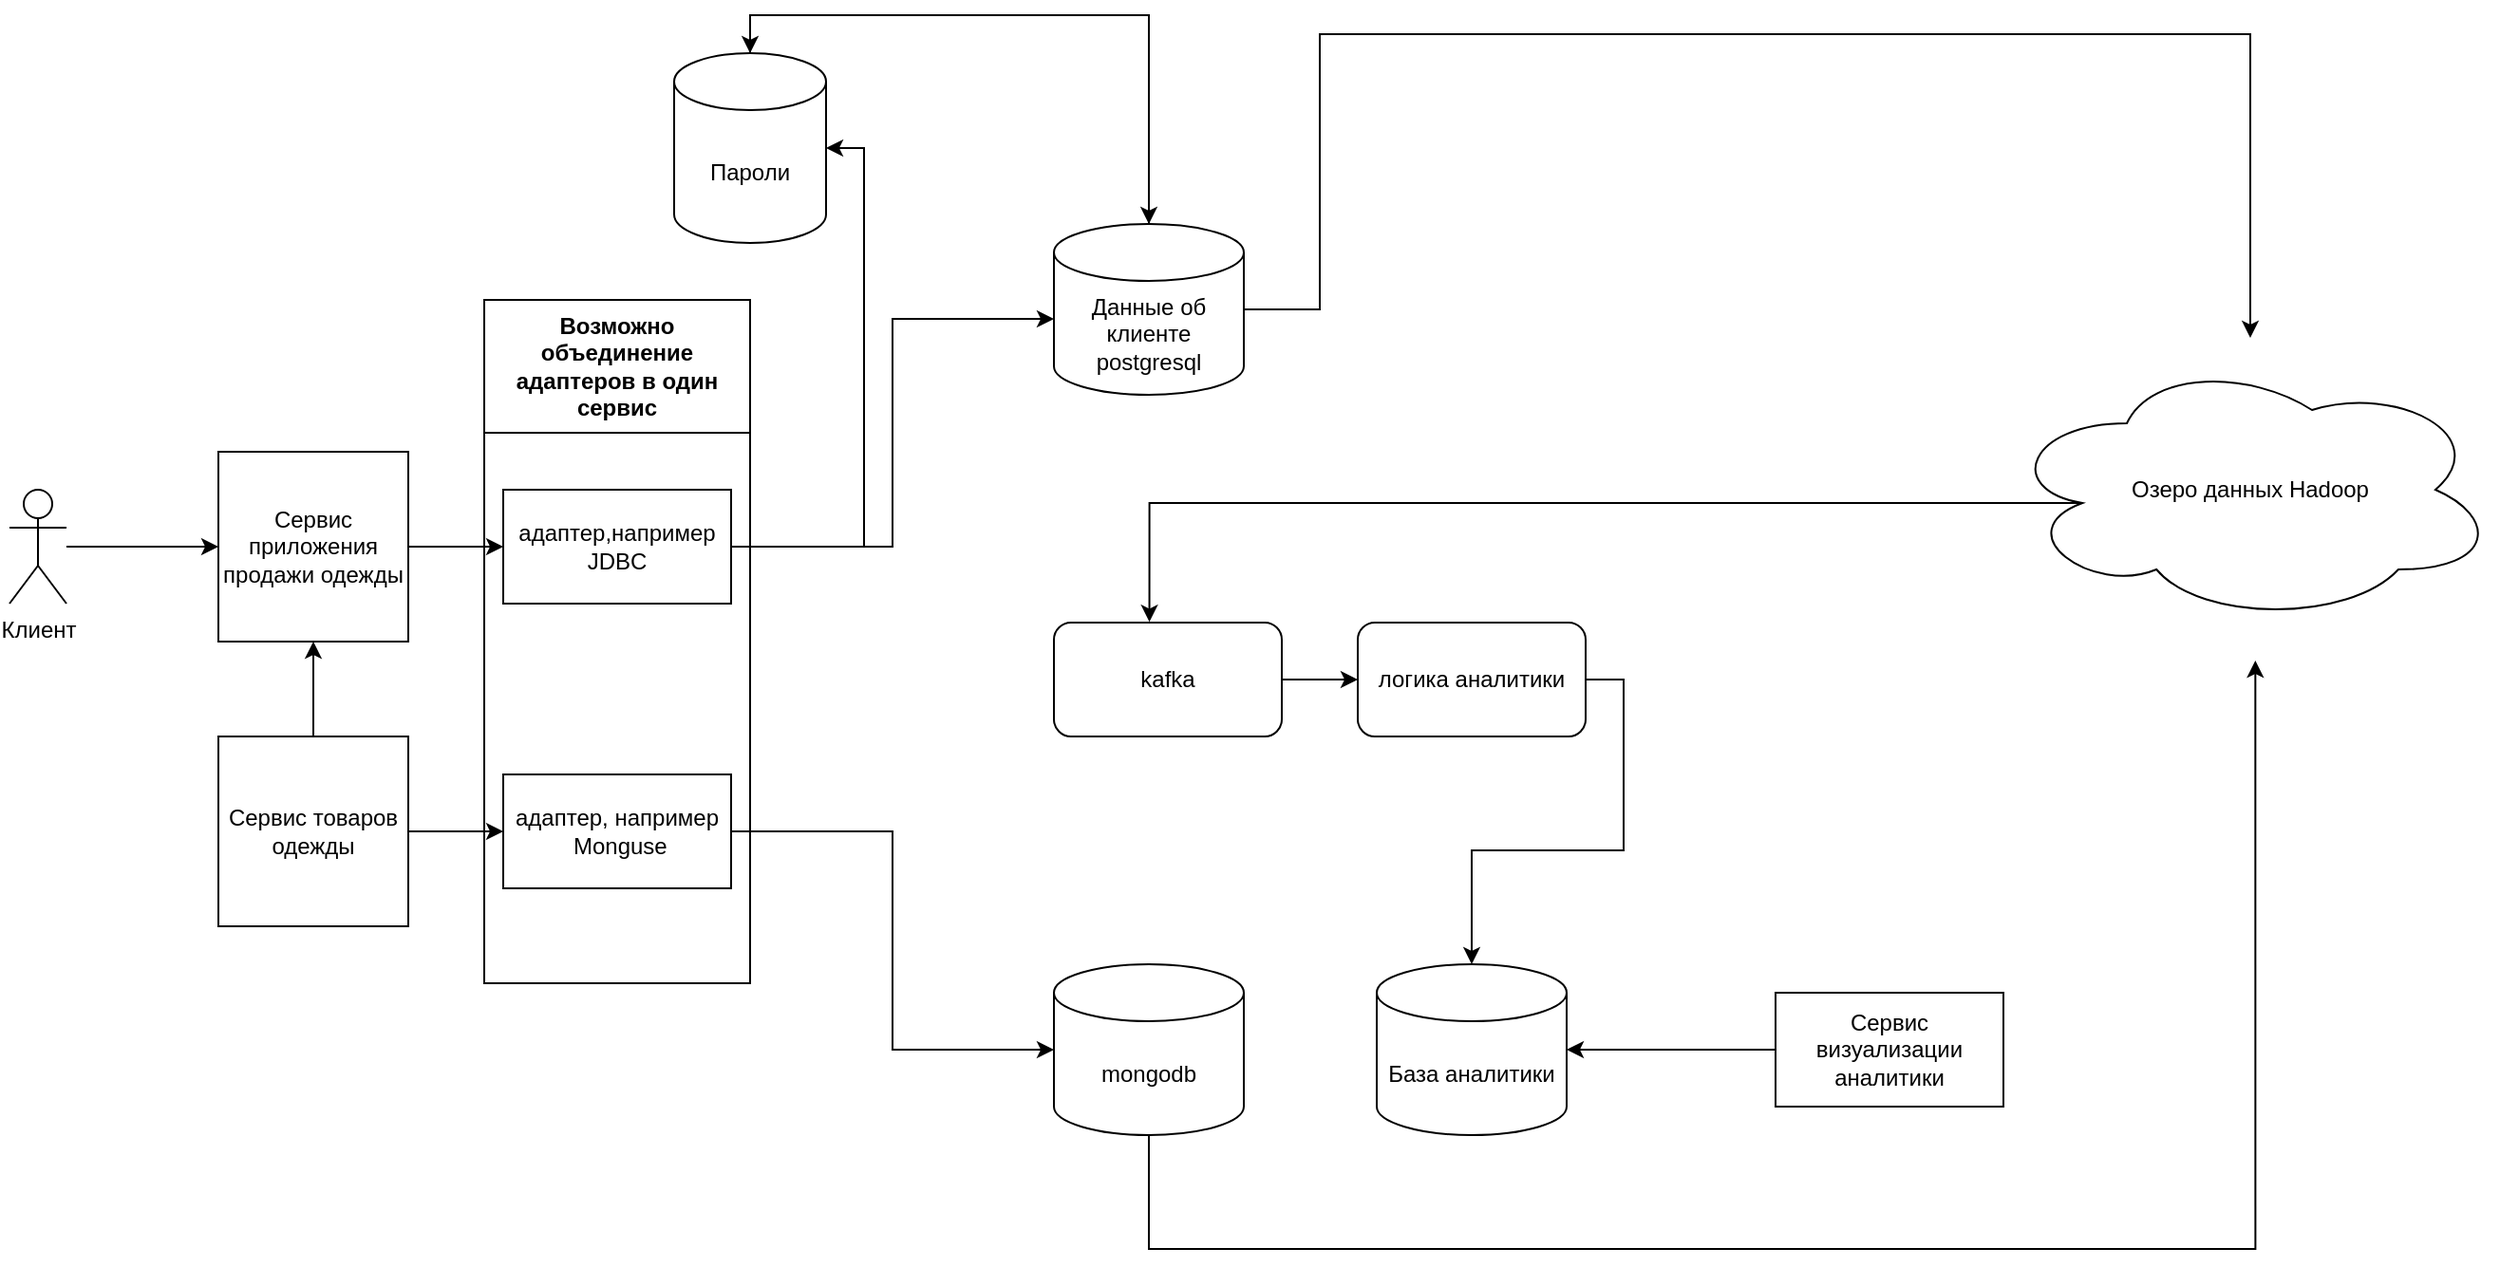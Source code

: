 <mxfile version="22.0.6" type="device">
  <diagram name="Страница — 1" id="hTZpCmJPkd2U5wpukI0G">
    <mxGraphModel dx="2675" dy="1023" grid="1" gridSize="10" guides="1" tooltips="1" connect="1" arrows="1" fold="1" page="1" pageScale="1" pageWidth="827" pageHeight="1169" math="0" shadow="0">
      <root>
        <mxCell id="0" />
        <mxCell id="1" parent="0" />
        <mxCell id="1iDV0dzfD1raDlK3ag21-43" style="edgeStyle=orthogonalEdgeStyle;rounded=0;orthogonalLoop=1;jettySize=auto;html=1;exitX=0.5;exitY=1;exitDx=0;exitDy=0;exitPerimeter=0;" edge="1" parent="1" source="1iDV0dzfD1raDlK3ag21-1">
          <mxGeometry relative="1" as="geometry">
            <mxPoint x="1132.667" y="380" as="targetPoint" />
            <Array as="points">
              <mxPoint x="550" y="690" />
              <mxPoint x="1133" y="690" />
            </Array>
          </mxGeometry>
        </mxCell>
        <mxCell id="1iDV0dzfD1raDlK3ag21-1" value="mongodb" style="shape=cylinder3;whiteSpace=wrap;html=1;boundedLbl=1;backgroundOutline=1;size=15;" vertex="1" parent="1">
          <mxGeometry x="500" y="540" width="100" height="90" as="geometry" />
        </mxCell>
        <mxCell id="1iDV0dzfD1raDlK3ag21-42" style="edgeStyle=orthogonalEdgeStyle;rounded=0;orthogonalLoop=1;jettySize=auto;html=1;exitX=1;exitY=0.5;exitDx=0;exitDy=0;exitPerimeter=0;" edge="1" parent="1" source="1iDV0dzfD1raDlK3ag21-2">
          <mxGeometry relative="1" as="geometry">
            <mxPoint x="1130" y="210" as="targetPoint" />
            <Array as="points">
              <mxPoint x="640" y="195" />
              <mxPoint x="640" y="50" />
              <mxPoint x="1130" y="50" />
            </Array>
          </mxGeometry>
        </mxCell>
        <mxCell id="1iDV0dzfD1raDlK3ag21-2" value="Данные об клиенте postgresql" style="shape=cylinder3;whiteSpace=wrap;html=1;boundedLbl=1;backgroundOutline=1;size=15;" vertex="1" parent="1">
          <mxGeometry x="500" y="150" width="100" height="90" as="geometry" />
        </mxCell>
        <mxCell id="1iDV0dzfD1raDlK3ag21-3" value="адаптер,например JDBC" style="rounded=0;whiteSpace=wrap;html=1;" vertex="1" parent="1">
          <mxGeometry x="210" y="290" width="120" height="60" as="geometry" />
        </mxCell>
        <mxCell id="1iDV0dzfD1raDlK3ag21-4" value="адаптер, например&lt;br&gt;&amp;nbsp;Monguse" style="rounded=0;whiteSpace=wrap;html=1;" vertex="1" parent="1">
          <mxGeometry x="210" y="440" width="120" height="60" as="geometry" />
        </mxCell>
        <mxCell id="1iDV0dzfD1raDlK3ag21-7" value="Возможно объединение адаптеров в один сервис" style="swimlane;whiteSpace=wrap;html=1;startSize=70;" vertex="1" parent="1">
          <mxGeometry x="200" y="190" width="140" height="360" as="geometry" />
        </mxCell>
        <mxCell id="1iDV0dzfD1raDlK3ag21-35" style="edgeStyle=orthogonalEdgeStyle;rounded=0;orthogonalLoop=1;jettySize=auto;html=1;" edge="1" parent="1" source="1iDV0dzfD1raDlK3ag21-8" target="1iDV0dzfD1raDlK3ag21-34">
          <mxGeometry relative="1" as="geometry" />
        </mxCell>
        <mxCell id="1iDV0dzfD1raDlK3ag21-8" value="kafka" style="rounded=1;whiteSpace=wrap;html=1;" vertex="1" parent="1">
          <mxGeometry x="500" y="360" width="120" height="60" as="geometry" />
        </mxCell>
        <mxCell id="1iDV0dzfD1raDlK3ag21-10" style="edgeStyle=orthogonalEdgeStyle;rounded=0;orthogonalLoop=1;jettySize=auto;html=1;" edge="1" parent="1" source="1iDV0dzfD1raDlK3ag21-9" target="1iDV0dzfD1raDlK3ag21-3">
          <mxGeometry relative="1" as="geometry" />
        </mxCell>
        <mxCell id="1iDV0dzfD1raDlK3ag21-9" value="Сервис приложения продажи одежды" style="whiteSpace=wrap;html=1;aspect=fixed;" vertex="1" parent="1">
          <mxGeometry x="60" y="270" width="100" height="100" as="geometry" />
        </mxCell>
        <mxCell id="1iDV0dzfD1raDlK3ag21-17" style="edgeStyle=orthogonalEdgeStyle;rounded=0;orthogonalLoop=1;jettySize=auto;html=1;entryX=0;entryY=0.5;entryDx=0;entryDy=0;" edge="1" parent="1" source="1iDV0dzfD1raDlK3ag21-13" target="1iDV0dzfD1raDlK3ag21-9">
          <mxGeometry relative="1" as="geometry" />
        </mxCell>
        <mxCell id="1iDV0dzfD1raDlK3ag21-13" value="Клиент" style="shape=umlActor;verticalLabelPosition=bottom;verticalAlign=top;html=1;outlineConnect=0;" vertex="1" parent="1">
          <mxGeometry x="-50" y="290" width="30" height="60" as="geometry" />
        </mxCell>
        <mxCell id="1iDV0dzfD1raDlK3ag21-18" style="edgeStyle=orthogonalEdgeStyle;rounded=0;orthogonalLoop=1;jettySize=auto;html=1;exitX=1;exitY=0.5;exitDx=0;exitDy=0;" edge="1" parent="1" source="1iDV0dzfD1raDlK3ag21-16" target="1iDV0dzfD1raDlK3ag21-4">
          <mxGeometry relative="1" as="geometry" />
        </mxCell>
        <mxCell id="1iDV0dzfD1raDlK3ag21-25" style="edgeStyle=orthogonalEdgeStyle;rounded=0;orthogonalLoop=1;jettySize=auto;html=1;exitX=0.5;exitY=0;exitDx=0;exitDy=0;entryX=0.5;entryY=1;entryDx=0;entryDy=0;" edge="1" parent="1" source="1iDV0dzfD1raDlK3ag21-16" target="1iDV0dzfD1raDlK3ag21-9">
          <mxGeometry relative="1" as="geometry" />
        </mxCell>
        <mxCell id="1iDV0dzfD1raDlK3ag21-16" value="Сервис товаров одежды" style="whiteSpace=wrap;html=1;aspect=fixed;" vertex="1" parent="1">
          <mxGeometry x="60" y="420" width="100" height="100" as="geometry" />
        </mxCell>
        <mxCell id="1iDV0dzfD1raDlK3ag21-19" value="Пароли" style="shape=cylinder3;whiteSpace=wrap;html=1;boundedLbl=1;backgroundOutline=1;size=15;" vertex="1" parent="1">
          <mxGeometry x="300" y="60" width="80" height="100" as="geometry" />
        </mxCell>
        <mxCell id="1iDV0dzfD1raDlK3ag21-28" style="edgeStyle=orthogonalEdgeStyle;rounded=0;orthogonalLoop=1;jettySize=auto;html=1;entryX=0;entryY=0.5;entryDx=0;entryDy=0;entryPerimeter=0;" edge="1" parent="1" source="1iDV0dzfD1raDlK3ag21-4" target="1iDV0dzfD1raDlK3ag21-1">
          <mxGeometry relative="1" as="geometry" />
        </mxCell>
        <mxCell id="1iDV0dzfD1raDlK3ag21-29" style="edgeStyle=orthogonalEdgeStyle;rounded=0;orthogonalLoop=1;jettySize=auto;html=1;exitX=1;exitY=0.5;exitDx=0;exitDy=0;entryX=0;entryY=0.556;entryDx=0;entryDy=0;entryPerimeter=0;" edge="1" parent="1" source="1iDV0dzfD1raDlK3ag21-3" target="1iDV0dzfD1raDlK3ag21-2">
          <mxGeometry relative="1" as="geometry" />
        </mxCell>
        <mxCell id="1iDV0dzfD1raDlK3ag21-30" style="edgeStyle=orthogonalEdgeStyle;rounded=0;orthogonalLoop=1;jettySize=auto;html=1;exitX=1;exitY=0.5;exitDx=0;exitDy=0;entryX=1;entryY=0.5;entryDx=0;entryDy=0;entryPerimeter=0;" edge="1" parent="1" source="1iDV0dzfD1raDlK3ag21-3" target="1iDV0dzfD1raDlK3ag21-19">
          <mxGeometry relative="1" as="geometry" />
        </mxCell>
        <mxCell id="1iDV0dzfD1raDlK3ag21-31" style="edgeStyle=orthogonalEdgeStyle;rounded=0;orthogonalLoop=1;jettySize=auto;html=1;exitX=0.5;exitY=0;exitDx=0;exitDy=0;exitPerimeter=0;entryX=0.5;entryY=0;entryDx=0;entryDy=0;entryPerimeter=0;" edge="1" parent="1" source="1iDV0dzfD1raDlK3ag21-19" target="1iDV0dzfD1raDlK3ag21-2">
          <mxGeometry relative="1" as="geometry" />
        </mxCell>
        <mxCell id="1iDV0dzfD1raDlK3ag21-32" style="edgeStyle=orthogonalEdgeStyle;rounded=0;orthogonalLoop=1;jettySize=auto;html=1;exitX=0.5;exitY=0;exitDx=0;exitDy=0;exitPerimeter=0;entryX=0.5;entryY=0;entryDx=0;entryDy=0;entryPerimeter=0;" edge="1" parent="1" source="1iDV0dzfD1raDlK3ag21-2" target="1iDV0dzfD1raDlK3ag21-19">
          <mxGeometry relative="1" as="geometry" />
        </mxCell>
        <mxCell id="1iDV0dzfD1raDlK3ag21-48" style="edgeStyle=orthogonalEdgeStyle;rounded=0;orthogonalLoop=1;jettySize=auto;html=1;exitX=0;exitY=0.5;exitDx=0;exitDy=0;" edge="1" parent="1" source="1iDV0dzfD1raDlK3ag21-33" target="1iDV0dzfD1raDlK3ag21-37">
          <mxGeometry relative="1" as="geometry" />
        </mxCell>
        <mxCell id="1iDV0dzfD1raDlK3ag21-33" value="Сервис визуализации аналитики" style="rounded=0;whiteSpace=wrap;html=1;" vertex="1" parent="1">
          <mxGeometry x="880" y="555" width="120" height="60" as="geometry" />
        </mxCell>
        <mxCell id="1iDV0dzfD1raDlK3ag21-38" style="edgeStyle=orthogonalEdgeStyle;rounded=0;orthogonalLoop=1;jettySize=auto;html=1;exitX=1;exitY=0.5;exitDx=0;exitDy=0;" edge="1" parent="1" source="1iDV0dzfD1raDlK3ag21-34" target="1iDV0dzfD1raDlK3ag21-37">
          <mxGeometry relative="1" as="geometry" />
        </mxCell>
        <mxCell id="1iDV0dzfD1raDlK3ag21-34" value="логика аналитики" style="rounded=1;whiteSpace=wrap;html=1;" vertex="1" parent="1">
          <mxGeometry x="660" y="360" width="120" height="60" as="geometry" />
        </mxCell>
        <mxCell id="1iDV0dzfD1raDlK3ag21-37" value="База аналитики" style="shape=cylinder3;whiteSpace=wrap;html=1;boundedLbl=1;backgroundOutline=1;size=15;" vertex="1" parent="1">
          <mxGeometry x="670" y="540" width="100" height="90" as="geometry" />
        </mxCell>
        <mxCell id="1iDV0dzfD1raDlK3ag21-45" value="Озеро данных Hadoop" style="ellipse;shape=cloud;whiteSpace=wrap;html=1;" vertex="1" parent="1">
          <mxGeometry x="1000" y="220" width="260" height="140" as="geometry" />
        </mxCell>
        <mxCell id="1iDV0dzfD1raDlK3ag21-46" style="edgeStyle=orthogonalEdgeStyle;rounded=0;orthogonalLoop=1;jettySize=auto;html=1;exitX=0.16;exitY=0.55;exitDx=0;exitDy=0;exitPerimeter=0;entryX=0.419;entryY=-0.006;entryDx=0;entryDy=0;entryPerimeter=0;" edge="1" parent="1" source="1iDV0dzfD1raDlK3ag21-45" target="1iDV0dzfD1raDlK3ag21-8">
          <mxGeometry relative="1" as="geometry" />
        </mxCell>
      </root>
    </mxGraphModel>
  </diagram>
</mxfile>

